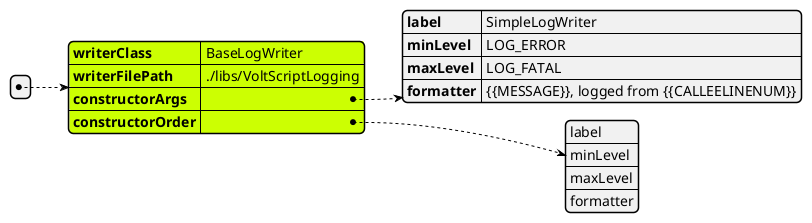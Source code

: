 @startjson
#highlight 0/"writerClass"
#highlight 0/"writerFilePath"
#highlight 0/"constructorArgs"
#highlight 0/"constructorOrder"
[
    {
        "writerClass": "BaseLogWriter",
        "writerFilePath": "./libs/VoltScriptLogging",
        "constructorArgs": {
            "label": "SimpleLogWriter",
            "minLevel": "LOG_ERROR",
            "maxLevel": "LOG_FATAL",
            "formatter": "{{MESSAGE}}, logged from {{CALLEELINENUM}}"
        },
        "constructorOrder": [
            "label",
            "minLevel",
            "maxLevel",
            "formatter"
        ]
    }
]
@endjson